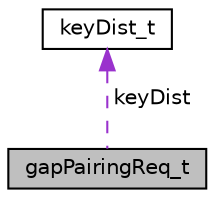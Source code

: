 digraph "gapPairingReq_t"
{
  edge [fontname="Helvetica",fontsize="10",labelfontname="Helvetica",labelfontsize="10"];
  node [fontname="Helvetica",fontsize="10",shape=record];
  Node1 [label="gapPairingReq_t",height=0.2,width=0.4,color="black", fillcolor="grey75", style="filled" fontcolor="black"];
  Node2 -> Node1 [dir="back",color="darkorchid3",fontsize="10",style="dashed",label=" keyDist" ,fontname="Helvetica"];
  Node2 [label="keyDist_t",height=0.2,width=0.4,color="black", fillcolor="white", style="filled",URL="$structkey_dist__t.html"];
}
